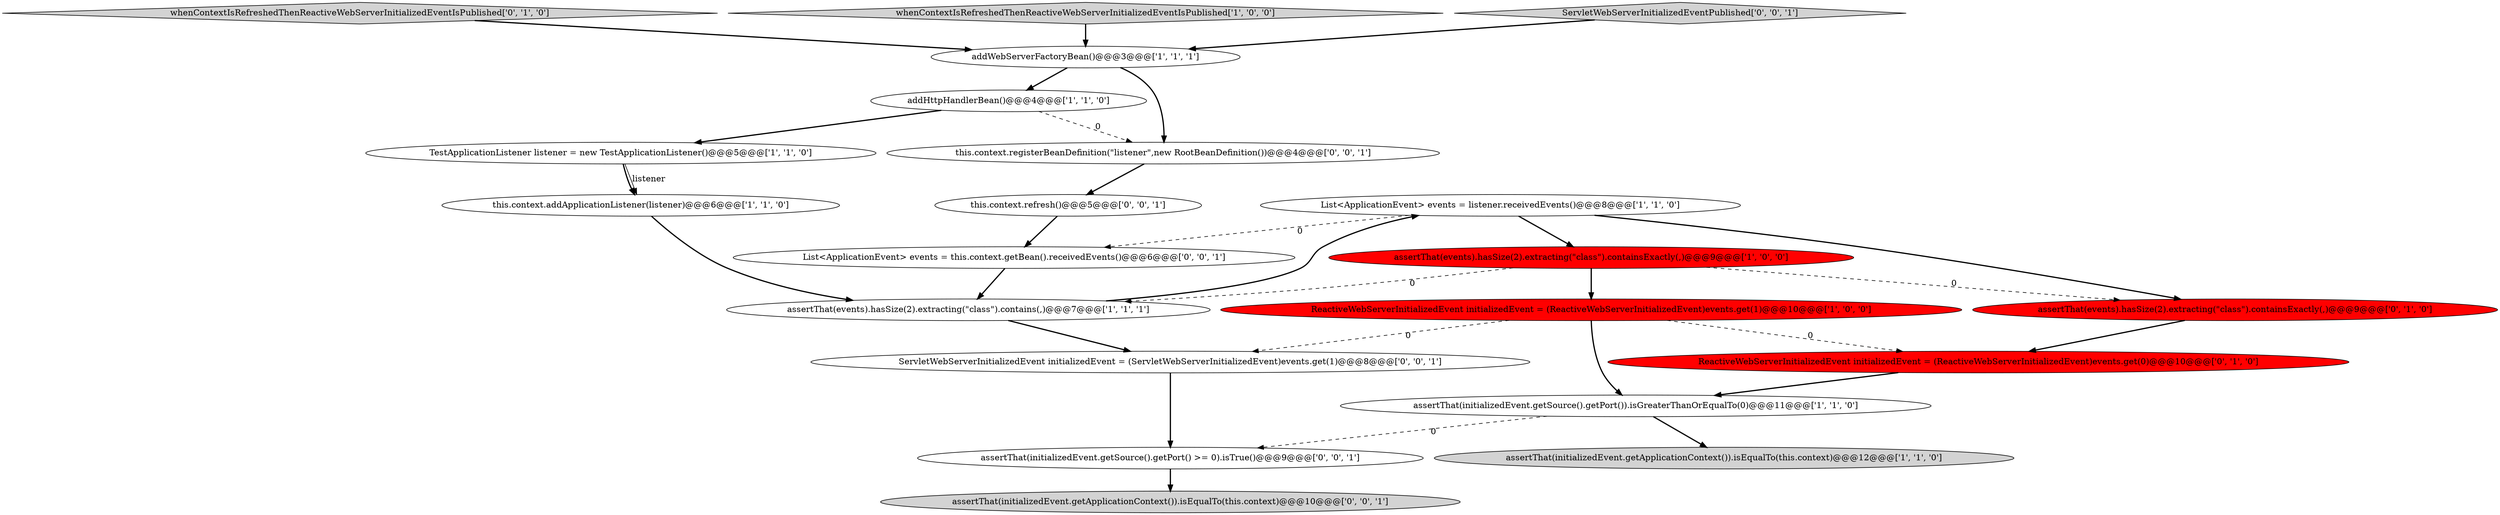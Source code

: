 digraph {
7 [style = filled, label = "List<ApplicationEvent> events = listener.receivedEvents()@@@8@@@['1', '1', '0']", fillcolor = white, shape = ellipse image = "AAA0AAABBB1BBB"];
3 [style = filled, label = "addHttpHandlerBean()@@@4@@@['1', '1', '0']", fillcolor = white, shape = ellipse image = "AAA0AAABBB1BBB"];
14 [style = filled, label = "assertThat(initializedEvent.getSource().getPort() >= 0).isTrue()@@@9@@@['0', '0', '1']", fillcolor = white, shape = ellipse image = "AAA0AAABBB3BBB"];
12 [style = filled, label = "whenContextIsRefreshedThenReactiveWebServerInitializedEventIsPublished['0', '1', '0']", fillcolor = lightgray, shape = diamond image = "AAA0AAABBB2BBB"];
15 [style = filled, label = "ServletWebServerInitializedEvent initializedEvent = (ServletWebServerInitializedEvent)events.get(1)@@@8@@@['0', '0', '1']", fillcolor = white, shape = ellipse image = "AAA0AAABBB3BBB"];
5 [style = filled, label = "whenContextIsRefreshedThenReactiveWebServerInitializedEventIsPublished['1', '0', '0']", fillcolor = lightgray, shape = diamond image = "AAA0AAABBB1BBB"];
9 [style = filled, label = "addWebServerFactoryBean()@@@3@@@['1', '1', '1']", fillcolor = white, shape = ellipse image = "AAA0AAABBB1BBB"];
10 [style = filled, label = "assertThat(initializedEvent.getApplicationContext()).isEqualTo(this.context)@@@12@@@['1', '1', '0']", fillcolor = lightgray, shape = ellipse image = "AAA0AAABBB1BBB"];
18 [style = filled, label = "List<ApplicationEvent> events = this.context.getBean().receivedEvents()@@@6@@@['0', '0', '1']", fillcolor = white, shape = ellipse image = "AAA0AAABBB3BBB"];
1 [style = filled, label = "assertThat(initializedEvent.getSource().getPort()).isGreaterThanOrEqualTo(0)@@@11@@@['1', '1', '0']", fillcolor = white, shape = ellipse image = "AAA0AAABBB1BBB"];
13 [style = filled, label = "assertThat(events).hasSize(2).extracting(\"class\").containsExactly(,)@@@9@@@['0', '1', '0']", fillcolor = red, shape = ellipse image = "AAA1AAABBB2BBB"];
20 [style = filled, label = "assertThat(initializedEvent.getApplicationContext()).isEqualTo(this.context)@@@10@@@['0', '0', '1']", fillcolor = lightgray, shape = ellipse image = "AAA0AAABBB3BBB"];
11 [style = filled, label = "ReactiveWebServerInitializedEvent initializedEvent = (ReactiveWebServerInitializedEvent)events.get(0)@@@10@@@['0', '1', '0']", fillcolor = red, shape = ellipse image = "AAA1AAABBB2BBB"];
6 [style = filled, label = "TestApplicationListener listener = new TestApplicationListener()@@@5@@@['1', '1', '0']", fillcolor = white, shape = ellipse image = "AAA0AAABBB1BBB"];
2 [style = filled, label = "ReactiveWebServerInitializedEvent initializedEvent = (ReactiveWebServerInitializedEvent)events.get(1)@@@10@@@['1', '0', '0']", fillcolor = red, shape = ellipse image = "AAA1AAABBB1BBB"];
16 [style = filled, label = "ServletWebServerInitializedEventPublished['0', '0', '1']", fillcolor = lightgray, shape = diamond image = "AAA0AAABBB3BBB"];
0 [style = filled, label = "this.context.addApplicationListener(listener)@@@6@@@['1', '1', '0']", fillcolor = white, shape = ellipse image = "AAA0AAABBB1BBB"];
8 [style = filled, label = "assertThat(events).hasSize(2).extracting(\"class\").containsExactly(,)@@@9@@@['1', '0', '0']", fillcolor = red, shape = ellipse image = "AAA1AAABBB1BBB"];
17 [style = filled, label = "this.context.refresh()@@@5@@@['0', '0', '1']", fillcolor = white, shape = ellipse image = "AAA0AAABBB3BBB"];
19 [style = filled, label = "this.context.registerBeanDefinition(\"listener\",new RootBeanDefinition())@@@4@@@['0', '0', '1']", fillcolor = white, shape = ellipse image = "AAA0AAABBB3BBB"];
4 [style = filled, label = "assertThat(events).hasSize(2).extracting(\"class\").contains(,)@@@7@@@['1', '1', '1']", fillcolor = white, shape = ellipse image = "AAA0AAABBB1BBB"];
7->13 [style = bold, label=""];
7->18 [style = dashed, label="0"];
5->9 [style = bold, label=""];
15->14 [style = bold, label=""];
1->14 [style = dashed, label="0"];
11->1 [style = bold, label=""];
2->1 [style = bold, label=""];
4->15 [style = bold, label=""];
3->6 [style = bold, label=""];
6->0 [style = bold, label=""];
19->17 [style = bold, label=""];
7->8 [style = bold, label=""];
12->9 [style = bold, label=""];
13->11 [style = bold, label=""];
4->7 [style = bold, label=""];
8->13 [style = dashed, label="0"];
3->19 [style = dashed, label="0"];
2->15 [style = dashed, label="0"];
18->4 [style = bold, label=""];
8->2 [style = bold, label=""];
0->4 [style = bold, label=""];
6->0 [style = solid, label="listener"];
9->19 [style = bold, label=""];
9->3 [style = bold, label=""];
2->11 [style = dashed, label="0"];
8->4 [style = dashed, label="0"];
1->10 [style = bold, label=""];
16->9 [style = bold, label=""];
17->18 [style = bold, label=""];
14->20 [style = bold, label=""];
}
